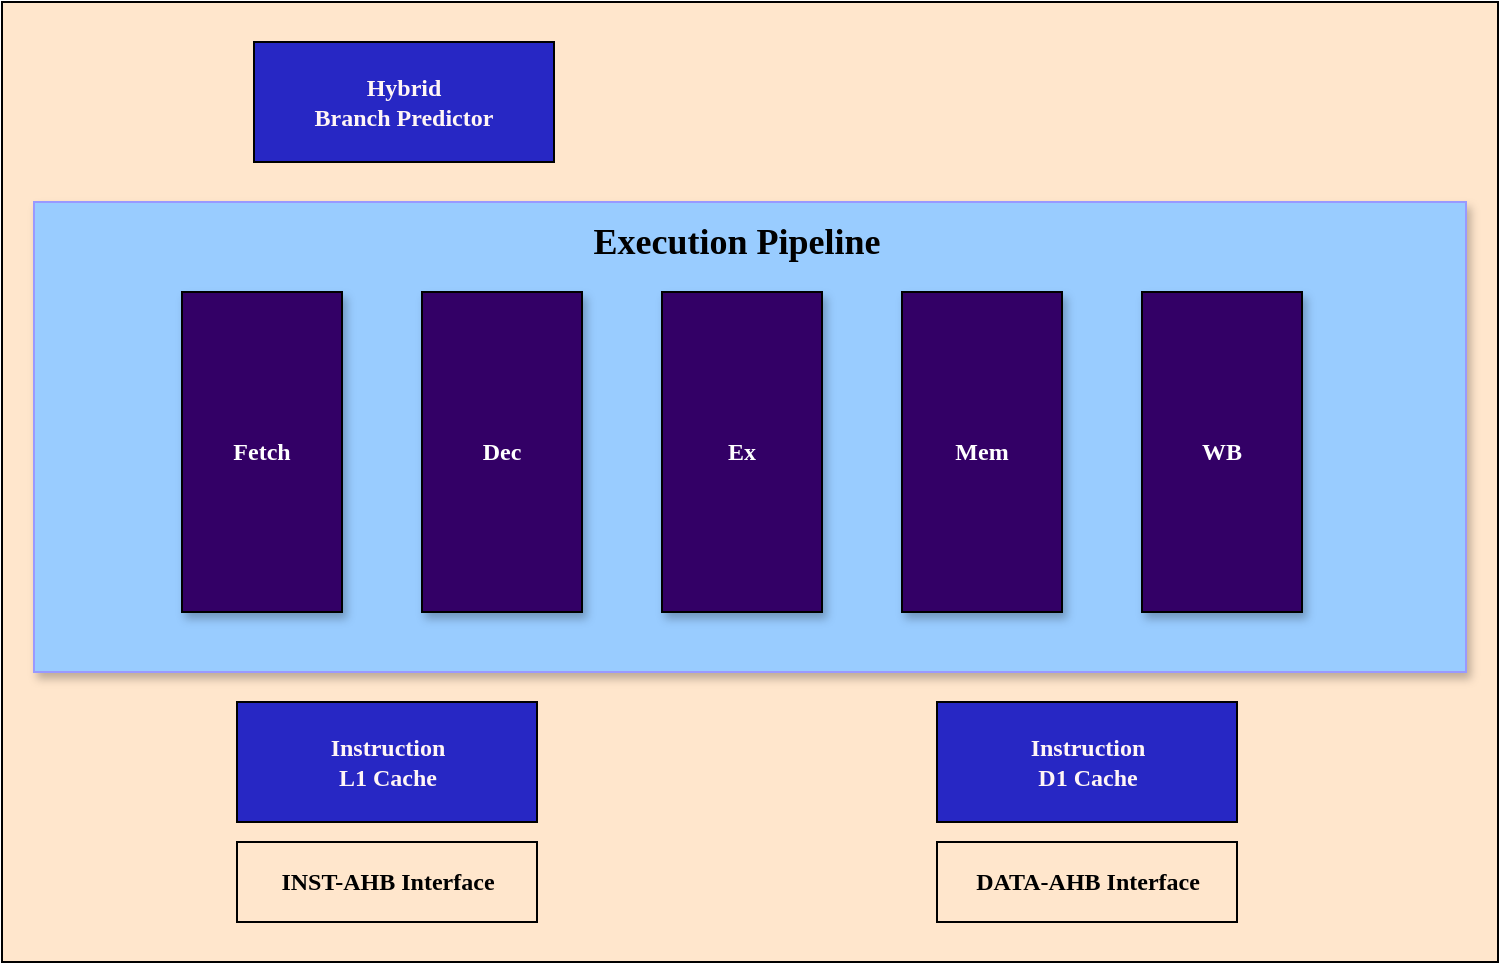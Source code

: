 <mxfile version="14.3.0" type="device" pages="3"><diagram id="3iqHE6b5Ki_EntlvGq-e" name="Block Diagram"><mxGraphModel dx="1094" dy="-611" grid="1" gridSize="10" guides="1" tooltips="1" connect="1" arrows="1" fold="1" page="1" pageScale="1" pageWidth="827" pageHeight="1169" math="0" shadow="0"><root><mxCell id="0"/><mxCell id="1" parent="0"/><mxCell id="B5UZAhgoay7iFeQUEE08-15" value="" style="rounded=0;whiteSpace=wrap;html=1;fillColor=#FFE6CC;" parent="1" vertex="1"><mxGeometry x="44" y="1180" width="748" height="480" as="geometry"/></mxCell><mxCell id="B5UZAhgoay7iFeQUEE08-16" value="" style="rounded=0;whiteSpace=wrap;html=1;shadow=1;strokeColor=#9999FF;fillColor=#99CCFF;" parent="1" vertex="1"><mxGeometry x="60" y="1280" width="716" height="235" as="geometry"/></mxCell><mxCell id="B5UZAhgoay7iFeQUEE08-17" value="&lt;font color=&quot;#ffffff&quot; face=&quot;Times New Roman&quot;&gt;&lt;b&gt;Fetch&lt;/b&gt;&lt;/font&gt;" style="rounded=0;whiteSpace=wrap;html=1;fillColor=#330066;shadow=1;" parent="1" vertex="1"><mxGeometry x="134" y="1325" width="80" height="160" as="geometry"/></mxCell><mxCell id="B5UZAhgoay7iFeQUEE08-18" value="&lt;font color=&quot;#ffffff&quot; face=&quot;Times New Roman&quot;&gt;&lt;b&gt;Dec&lt;/b&gt;&lt;/font&gt;" style="rounded=0;whiteSpace=wrap;html=1;fillColor=#330066;shadow=1;" parent="1" vertex="1"><mxGeometry x="254" y="1325" width="80" height="160" as="geometry"/></mxCell><mxCell id="B5UZAhgoay7iFeQUEE08-19" value="&lt;font color=&quot;#ffffff&quot; face=&quot;Times New Roman&quot;&gt;&lt;b&gt;Ex&lt;/b&gt;&lt;/font&gt;" style="rounded=0;whiteSpace=wrap;html=1;fillColor=#330066;shadow=1;" parent="1" vertex="1"><mxGeometry x="374" y="1325" width="80" height="160" as="geometry"/></mxCell><mxCell id="B5UZAhgoay7iFeQUEE08-20" value="&lt;font color=&quot;#ffffff&quot; face=&quot;Times New Roman&quot;&gt;&lt;b&gt;Mem&lt;/b&gt;&lt;/font&gt;" style="rounded=0;whiteSpace=wrap;html=1;fillColor=#330066;shadow=1;" parent="1" vertex="1"><mxGeometry x="494" y="1325" width="80" height="160" as="geometry"/></mxCell><mxCell id="B5UZAhgoay7iFeQUEE08-21" value="&lt;font color=&quot;#ffffff&quot; face=&quot;Times New Roman&quot;&gt;&lt;b&gt;WB&lt;/b&gt;&lt;/font&gt;" style="rounded=0;whiteSpace=wrap;html=1;fillColor=#330066;shadow=1;" parent="1" vertex="1"><mxGeometry x="614" y="1325" width="80" height="160" as="geometry"/></mxCell><mxCell id="B5UZAhgoay7iFeQUEE08-22" value="&lt;font face=&quot;Times New Roman&quot; style=&quot;font-size: 18px&quot;&gt;&lt;b&gt;Execution Pipeline&lt;/b&gt;&lt;/font&gt;" style="text;html=1;strokeColor=none;fillColor=none;align=center;verticalAlign=middle;whiteSpace=wrap;rounded=0;" parent="1" vertex="1"><mxGeometry x="337" y="1290" width="149" height="20" as="geometry"/></mxCell><mxCell id="B5UZAhgoay7iFeQUEE08-23" value="&lt;font face=&quot;Times New Roman&quot; color=&quot;#fff5f5&quot;&gt;&lt;b&gt;Instruction&lt;br&gt;L1 Cache&lt;/b&gt;&lt;/font&gt;" style="rounded=0;whiteSpace=wrap;html=1;fillColor=#2727C4;" parent="1" vertex="1"><mxGeometry x="161.5" y="1530" width="150" height="60" as="geometry"/></mxCell><mxCell id="B5UZAhgoay7iFeQUEE08-24" value="&lt;font face=&quot;Times New Roman&quot; color=&quot;#fff5f5&quot;&gt;&lt;b&gt;Hybrid &lt;br&gt;Branch Predictor&lt;/b&gt;&lt;/font&gt;" style="rounded=0;whiteSpace=wrap;html=1;fillColor=#2727C4;" parent="1" vertex="1"><mxGeometry x="170" y="1200" width="150" height="60" as="geometry"/></mxCell><mxCell id="B5UZAhgoay7iFeQUEE08-25" value="&lt;font face=&quot;Times New Roman&quot;&gt;&lt;b&gt;INST-AHB Interface&lt;/b&gt;&lt;/font&gt;" style="rounded=0;whiteSpace=wrap;html=1;fillColor=#FFE6CC;" parent="1" vertex="1"><mxGeometry x="161.5" y="1600" width="150" height="40" as="geometry"/></mxCell><mxCell id="B5UZAhgoay7iFeQUEE08-26" value="&lt;font face=&quot;Times New Roman&quot;&gt;&lt;b&gt;DATA-AHB Interface&lt;/b&gt;&lt;/font&gt;" style="rounded=0;whiteSpace=wrap;html=1;fillColor=#FFE6CC;" parent="1" vertex="1"><mxGeometry x="511.5" y="1600" width="150" height="40" as="geometry"/></mxCell><mxCell id="B5UZAhgoay7iFeQUEE08-28" value="&lt;font face=&quot;Times New Roman&quot; color=&quot;#fff5f5&quot;&gt;&lt;b&gt;Instruction&lt;br&gt;D1 Cache&lt;/b&gt;&lt;/font&gt;" style="rounded=0;whiteSpace=wrap;html=1;fillColor=#2727C4;" parent="1" vertex="1"><mxGeometry x="511.5" y="1530" width="150" height="60" as="geometry"/></mxCell></root></mxGraphModel></diagram><diagram id="VLE8A648dk7XxTr3t-1f" name="INST-AHB Interface"><mxGraphModel dx="625" dy="319" grid="1" gridSize="10" guides="1" tooltips="1" connect="1" arrows="1" fold="1" page="1" pageScale="1" pageWidth="827" pageHeight="1169" math="0" shadow="0"><root><mxCell id="3Kc6JXzXkHNih_51rmTy-0"/><mxCell id="3Kc6JXzXkHNih_51rmTy-1" parent="3Kc6JXzXkHNih_51rmTy-0"/><mxCell id="f6J3IbpTJoPZgf2Lfu2V-10" value="&lt;font face=&quot;Times New Roman&quot;&gt;&lt;b&gt;IDLE&lt;/b&gt;&lt;/font&gt;" style="ellipse;whiteSpace=wrap;html=1;aspect=fixed;" vertex="1" parent="3Kc6JXzXkHNih_51rmTy-1"><mxGeometry x="340" y="60" width="80" height="80" as="geometry"/></mxCell><mxCell id="f6J3IbpTJoPZgf2Lfu2V-11" value="&lt;font face=&quot;Times New Roman&quot;&gt;&lt;b&gt;ADDR&lt;/b&gt;&lt;/font&gt;" style="ellipse;whiteSpace=wrap;html=1;aspect=fixed;" vertex="1" parent="3Kc6JXzXkHNih_51rmTy-1"><mxGeometry x="340" y="380" width="80" height="80" as="geometry"/></mxCell><mxCell id="f6J3IbpTJoPZgf2Lfu2V-12" value="&lt;font face=&quot;Times New Roman&quot;&gt;&lt;b&gt;SINGLE&lt;/b&gt;&lt;/font&gt;" style="ellipse;whiteSpace=wrap;html=1;aspect=fixed;" vertex="1" parent="3Kc6JXzXkHNih_51rmTy-1"><mxGeometry x="180" y="220" width="80" height="80" as="geometry"/></mxCell><mxCell id="f6J3IbpTJoPZgf2Lfu2V-13" value="&lt;font face=&quot;Times New Roman&quot;&gt;&lt;b&gt;BURST&lt;/b&gt;&lt;/font&gt;" style="ellipse;whiteSpace=wrap;html=1;aspect=fixed;" vertex="1" parent="3Kc6JXzXkHNih_51rmTy-1"><mxGeometry x="500" y="220" width="80" height="80" as="geometry"/></mxCell><mxCell id="f6J3IbpTJoPZgf2Lfu2V-14" value="" style="curved=1;endArrow=classic;html=1;exitX=0.5;exitY=0;exitDx=0;exitDy=0;entryX=0;entryY=0.5;entryDx=0;entryDy=0;" edge="1" parent="3Kc6JXzXkHNih_51rmTy-1" source="f6J3IbpTJoPZgf2Lfu2V-12" target="f6J3IbpTJoPZgf2Lfu2V-10"><mxGeometry width="50" height="50" relative="1" as="geometry"><mxPoint x="310" y="140" as="sourcePoint"/><mxPoint x="360" y="90" as="targetPoint"/><Array as="points"><mxPoint x="230" y="170"/><mxPoint x="290" y="110"/></Array></mxGeometry></mxCell><mxCell id="f6J3IbpTJoPZgf2Lfu2V-15" value="" style="curved=1;endArrow=classic;html=1;exitX=0.5;exitY=1;exitDx=0;exitDy=0;entryX=0.5;entryY=0;entryDx=0;entryDy=0;" edge="1" parent="3Kc6JXzXkHNih_51rmTy-1" source="f6J3IbpTJoPZgf2Lfu2V-10" target="f6J3IbpTJoPZgf2Lfu2V-11"><mxGeometry width="50" height="50" relative="1" as="geometry"><mxPoint x="510" y="130" as="sourcePoint"/><mxPoint x="560" y="80" as="targetPoint"/><Array as="points"><mxPoint x="380" y="250"/></Array></mxGeometry></mxCell><mxCell id="f6J3IbpTJoPZgf2Lfu2V-16" value="" style="curved=1;endArrow=classic;html=1;exitX=1;exitY=0.5;exitDx=0;exitDy=0;entryX=0.5;entryY=1;entryDx=0;entryDy=0;" edge="1" parent="3Kc6JXzXkHNih_51rmTy-1" source="f6J3IbpTJoPZgf2Lfu2V-11" target="f6J3IbpTJoPZgf2Lfu2V-13"><mxGeometry width="50" height="50" relative="1" as="geometry"><mxPoint x="500" y="390" as="sourcePoint"/><mxPoint x="550" y="340" as="targetPoint"/><Array as="points"><mxPoint x="510" y="400"/></Array></mxGeometry></mxCell><mxCell id="f6J3IbpTJoPZgf2Lfu2V-17" value="" style="curved=1;endArrow=classic;html=1;exitX=0;exitY=0.5;exitDx=0;exitDy=0;entryX=0.5;entryY=1;entryDx=0;entryDy=0;" edge="1" parent="3Kc6JXzXkHNih_51rmTy-1" source="f6J3IbpTJoPZgf2Lfu2V-11" target="f6J3IbpTJoPZgf2Lfu2V-12"><mxGeometry width="50" height="50" relative="1" as="geometry"><mxPoint x="250" y="320" as="sourcePoint"/><mxPoint x="300" y="270" as="targetPoint"/><Array as="points"><mxPoint x="280" y="410"/><mxPoint x="230" y="360"/></Array></mxGeometry></mxCell><mxCell id="f6J3IbpTJoPZgf2Lfu2V-18" value="" style="curved=1;endArrow=classic;html=1;exitX=0;exitY=0.5;exitDx=0;exitDy=0;entryX=1;entryY=0;entryDx=0;entryDy=0;" edge="1" parent="3Kc6JXzXkHNih_51rmTy-1" source="f6J3IbpTJoPZgf2Lfu2V-13" target="f6J3IbpTJoPZgf2Lfu2V-11"><mxGeometry width="50" height="50" relative="1" as="geometry"><mxPoint x="510" y="230" as="sourcePoint"/><mxPoint x="560" y="180" as="targetPoint"/><Array as="points"><mxPoint x="430" y="310"/></Array></mxGeometry></mxCell><mxCell id="f6J3IbpTJoPZgf2Lfu2V-19" value="" style="curved=1;endArrow=classic;html=1;exitX=0.5;exitY=0;exitDx=0;exitDy=0;entryX=1;entryY=0.5;entryDx=0;entryDy=0;" edge="1" parent="3Kc6JXzXkHNih_51rmTy-1" source="f6J3IbpTJoPZgf2Lfu2V-13" target="f6J3IbpTJoPZgf2Lfu2V-10"><mxGeometry width="50" height="50" relative="1" as="geometry"><mxPoint x="580" y="190" as="sourcePoint"/><mxPoint x="630" y="140" as="targetPoint"/><Array as="points"><mxPoint x="520" y="130"/></Array></mxGeometry></mxCell><mxCell id="f6J3IbpTJoPZgf2Lfu2V-20" value="&lt;font face=&quot;Times New Roman&quot;&gt;&lt;b&gt;Fully Associative Icache&lt;/b&gt;&lt;/font&gt;" style="rounded=0;whiteSpace=wrap;html=1;" vertex="1" parent="3Kc6JXzXkHNih_51rmTy-1"><mxGeometry x="160" y="560" width="200" height="40" as="geometry"/></mxCell><mxCell id="f6J3IbpTJoPZgf2Lfu2V-21" value="&lt;font face=&quot;Times New Roman&quot;&gt;&lt;b&gt;INST-AHB Interface&lt;/b&gt;&lt;/font&gt;" style="rounded=0;whiteSpace=wrap;html=1;" vertex="1" parent="3Kc6JXzXkHNih_51rmTy-1"><mxGeometry x="160" y="640" width="200" height="40" as="geometry"/></mxCell></root></mxGraphModel></diagram><diagram id="yssWhZqyX9OyEV8FLXXk" name="DATA-AHB Interface"><mxGraphModel dx="1094" dy="558" grid="1" gridSize="10" guides="1" tooltips="1" connect="1" arrows="1" fold="1" page="1" pageScale="1" pageWidth="827" pageHeight="1169" math="0" shadow="0"><root><mxCell id="Ng2NYvQjtC27yhwkBRWN-0"/><mxCell id="Ng2NYvQjtC27yhwkBRWN-1" parent="Ng2NYvQjtC27yhwkBRWN-0"/><mxCell id="Ng2NYvQjtC27yhwkBRWN-2" value="&lt;font face=&quot;Times New Roman&quot;&gt;&lt;b&gt;IDLE&lt;/b&gt;&lt;/font&gt;" style="ellipse;whiteSpace=wrap;html=1;aspect=fixed;" vertex="1" parent="Ng2NYvQjtC27yhwkBRWN-1"><mxGeometry x="320" y="40" width="80" height="80" as="geometry"/></mxCell><mxCell id="Ng2NYvQjtC27yhwkBRWN-3" value="&lt;font face=&quot;Times New Roman&quot;&gt;&lt;b&gt;ADDR&lt;/b&gt;&lt;/font&gt;" style="ellipse;whiteSpace=wrap;html=1;aspect=fixed;" vertex="1" parent="Ng2NYvQjtC27yhwkBRWN-1"><mxGeometry x="320" y="360" width="80" height="80" as="geometry"/></mxCell><mxCell id="Ng2NYvQjtC27yhwkBRWN-4" value="&lt;font face=&quot;Times New Roman&quot;&gt;&lt;b&gt;SINGLE&lt;/b&gt;&lt;/font&gt;" style="ellipse;whiteSpace=wrap;html=1;aspect=fixed;" vertex="1" parent="Ng2NYvQjtC27yhwkBRWN-1"><mxGeometry x="160" y="200" width="80" height="80" as="geometry"/></mxCell><mxCell id="Ng2NYvQjtC27yhwkBRWN-5" value="&lt;font face=&quot;Times New Roman&quot;&gt;&lt;b&gt;BURST&lt;/b&gt;&lt;/font&gt;" style="ellipse;whiteSpace=wrap;html=1;aspect=fixed;" vertex="1" parent="Ng2NYvQjtC27yhwkBRWN-1"><mxGeometry x="480" y="200" width="80" height="80" as="geometry"/></mxCell><mxCell id="Ng2NYvQjtC27yhwkBRWN-6" value="" style="curved=1;endArrow=classic;html=1;exitX=0.5;exitY=0;exitDx=0;exitDy=0;entryX=0;entryY=0.5;entryDx=0;entryDy=0;" edge="1" parent="Ng2NYvQjtC27yhwkBRWN-1" source="Ng2NYvQjtC27yhwkBRWN-4" target="Ng2NYvQjtC27yhwkBRWN-2"><mxGeometry width="50" height="50" relative="1" as="geometry"><mxPoint x="290" y="120" as="sourcePoint"/><mxPoint x="340" y="70" as="targetPoint"/><Array as="points"><mxPoint x="210" y="150"/><mxPoint x="270" y="90"/></Array></mxGeometry></mxCell><mxCell id="Ng2NYvQjtC27yhwkBRWN-7" value="" style="curved=1;endArrow=classic;html=1;exitX=0.5;exitY=1;exitDx=0;exitDy=0;entryX=0.5;entryY=0;entryDx=0;entryDy=0;" edge="1" parent="Ng2NYvQjtC27yhwkBRWN-1" source="Ng2NYvQjtC27yhwkBRWN-2" target="Ng2NYvQjtC27yhwkBRWN-3"><mxGeometry width="50" height="50" relative="1" as="geometry"><mxPoint x="490" y="110" as="sourcePoint"/><mxPoint x="540" y="60" as="targetPoint"/><Array as="points"><mxPoint x="360" y="230"/></Array></mxGeometry></mxCell><mxCell id="Ng2NYvQjtC27yhwkBRWN-8" value="" style="curved=1;endArrow=classic;html=1;exitX=1;exitY=0.5;exitDx=0;exitDy=0;entryX=0.5;entryY=1;entryDx=0;entryDy=0;" edge="1" parent="Ng2NYvQjtC27yhwkBRWN-1" source="Ng2NYvQjtC27yhwkBRWN-3" target="Ng2NYvQjtC27yhwkBRWN-5"><mxGeometry width="50" height="50" relative="1" as="geometry"><mxPoint x="480" y="370" as="sourcePoint"/><mxPoint x="530" y="320" as="targetPoint"/><Array as="points"><mxPoint x="490" y="380"/></Array></mxGeometry></mxCell><mxCell id="Ng2NYvQjtC27yhwkBRWN-9" value="" style="curved=1;endArrow=classic;html=1;exitX=0;exitY=0.5;exitDx=0;exitDy=0;entryX=0.5;entryY=1;entryDx=0;entryDy=0;" edge="1" parent="Ng2NYvQjtC27yhwkBRWN-1" source="Ng2NYvQjtC27yhwkBRWN-3" target="Ng2NYvQjtC27yhwkBRWN-4"><mxGeometry width="50" height="50" relative="1" as="geometry"><mxPoint x="230" y="300" as="sourcePoint"/><mxPoint x="280" y="250" as="targetPoint"/><Array as="points"><mxPoint x="260" y="390"/><mxPoint x="210" y="340"/></Array></mxGeometry></mxCell><mxCell id="Ng2NYvQjtC27yhwkBRWN-10" value="" style="curved=1;endArrow=classic;html=1;exitX=0;exitY=0.5;exitDx=0;exitDy=0;entryX=1;entryY=0;entryDx=0;entryDy=0;" edge="1" parent="Ng2NYvQjtC27yhwkBRWN-1" source="Ng2NYvQjtC27yhwkBRWN-5" target="Ng2NYvQjtC27yhwkBRWN-3"><mxGeometry width="50" height="50" relative="1" as="geometry"><mxPoint x="490" y="210" as="sourcePoint"/><mxPoint x="540" y="160" as="targetPoint"/><Array as="points"><mxPoint x="410" y="290"/></Array></mxGeometry></mxCell><mxCell id="Ng2NYvQjtC27yhwkBRWN-11" value="" style="curved=1;endArrow=classic;html=1;exitX=0.5;exitY=0;exitDx=0;exitDy=0;entryX=1;entryY=0.5;entryDx=0;entryDy=0;" edge="1" parent="Ng2NYvQjtC27yhwkBRWN-1" source="Ng2NYvQjtC27yhwkBRWN-5" target="Ng2NYvQjtC27yhwkBRWN-2"><mxGeometry width="50" height="50" relative="1" as="geometry"><mxPoint x="560" y="170" as="sourcePoint"/><mxPoint x="610" y="120" as="targetPoint"/><Array as="points"><mxPoint x="500" y="110"/></Array></mxGeometry></mxCell></root></mxGraphModel></diagram></mxfile>